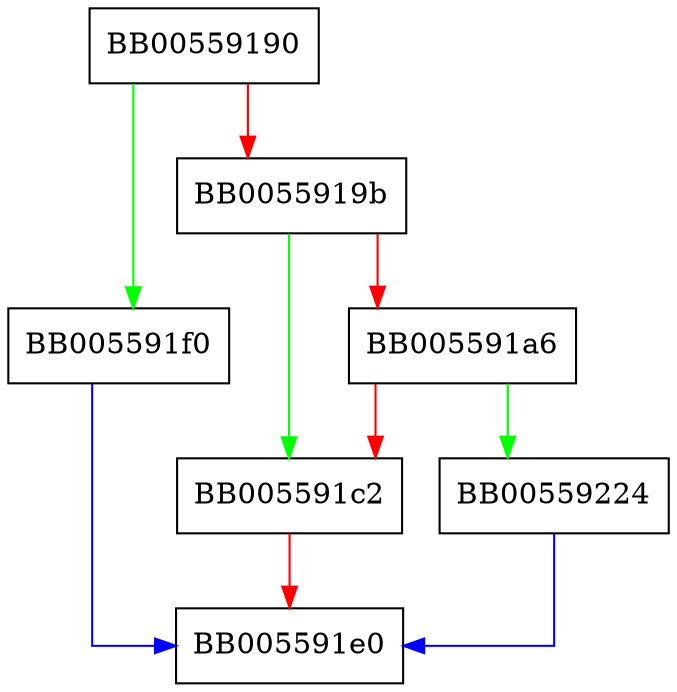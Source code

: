digraph OSSL_CMP_CTX_set1_serverPath {
  node [shape="box"];
  graph [splines=ortho];
  BB00559190 -> BB005591f0 [color="green"];
  BB00559190 -> BB0055919b [color="red"];
  BB0055919b -> BB005591c2 [color="green"];
  BB0055919b -> BB005591a6 [color="red"];
  BB005591a6 -> BB00559224 [color="green"];
  BB005591a6 -> BB005591c2 [color="red"];
  BB005591c2 -> BB005591e0 [color="red"];
  BB005591f0 -> BB005591e0 [color="blue"];
  BB00559224 -> BB005591e0 [color="blue"];
}